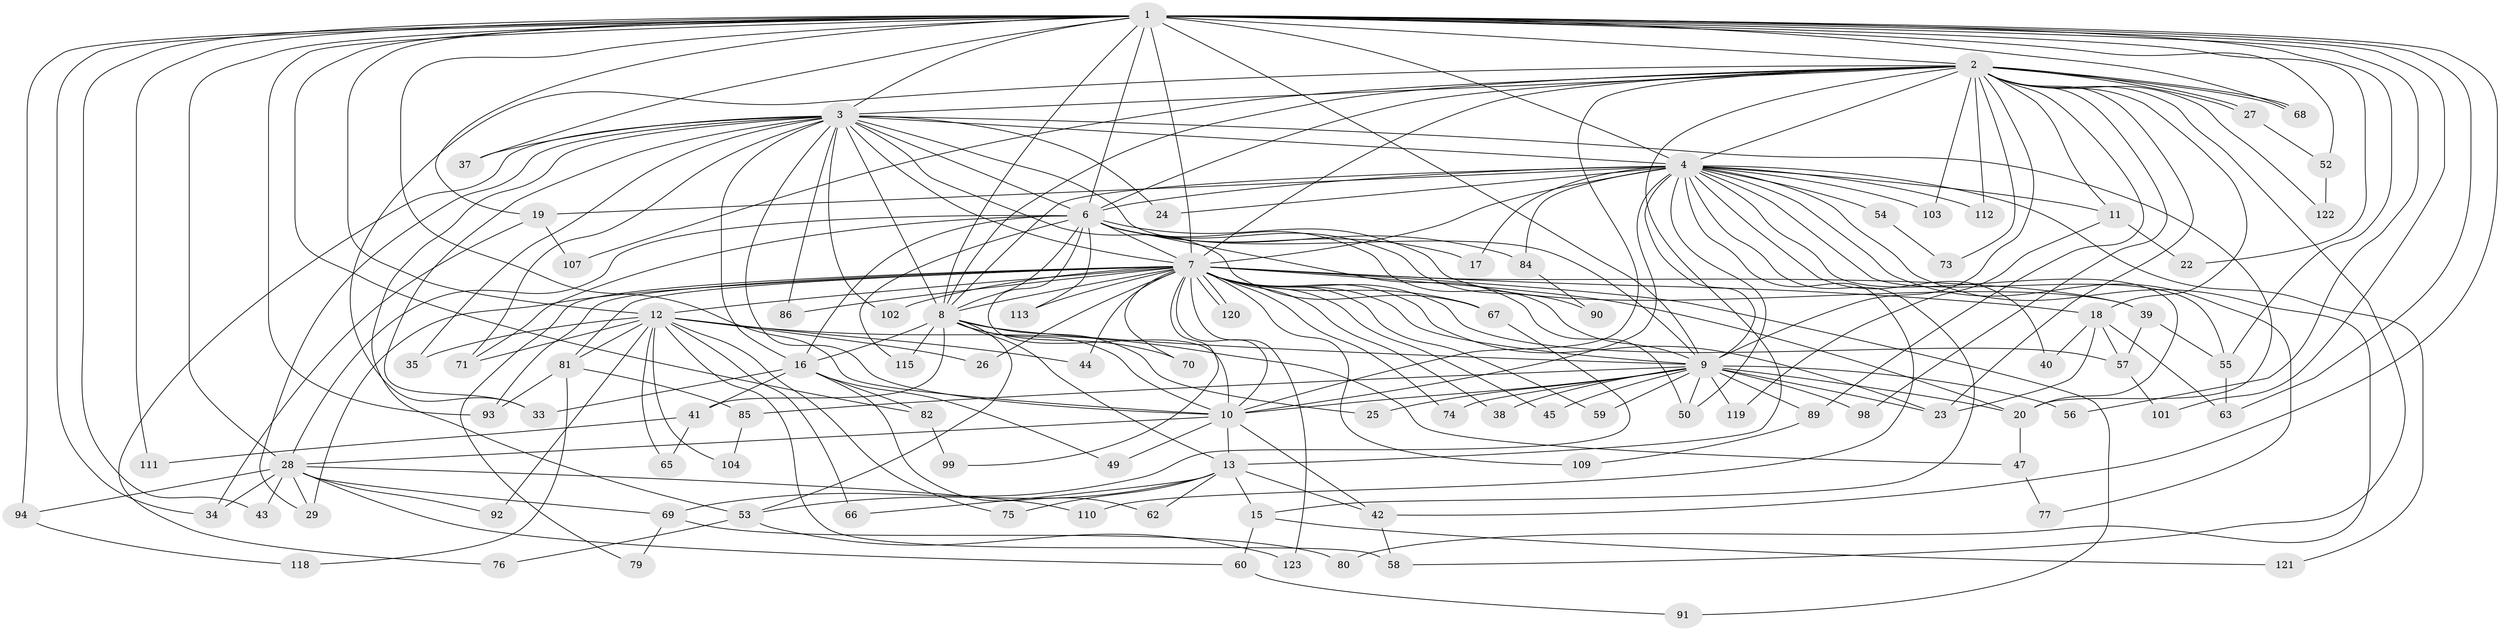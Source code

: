 // Generated by graph-tools (version 1.1) at 2025/23/03/03/25 07:23:44]
// undirected, 96 vertices, 229 edges
graph export_dot {
graph [start="1"]
  node [color=gray90,style=filled];
  1 [super="+5"];
  2 [super="+31"];
  3 [super="+78"];
  4 [super="+46"];
  6 [super="+116"];
  7 [super="+83"];
  8 [super="+21"];
  9 [super="+51"];
  10;
  11;
  12 [super="+36"];
  13 [super="+14"];
  15;
  16 [super="+32"];
  17;
  18 [super="+64"];
  19;
  20;
  22;
  23 [super="+30"];
  24;
  25;
  26;
  27;
  28 [super="+96"];
  29;
  33;
  34 [super="+72"];
  35;
  37;
  38;
  39;
  40;
  41 [super="+48"];
  42 [super="+108"];
  43;
  44;
  45;
  47;
  49;
  50;
  52 [super="+105"];
  53 [super="+61"];
  54;
  55 [super="+95"];
  56;
  57 [super="+87"];
  58 [super="+117"];
  59;
  60;
  62;
  63 [super="+106"];
  65;
  66;
  67;
  68 [super="+88"];
  69;
  70;
  71 [super="+97"];
  73;
  74;
  75;
  76;
  77;
  79;
  80;
  81 [super="+100"];
  82;
  84;
  85;
  86;
  89;
  90;
  91;
  92;
  93;
  94;
  98;
  99;
  101;
  102;
  103;
  104;
  107;
  109;
  110;
  111;
  112;
  113 [super="+114"];
  115;
  118;
  119;
  120;
  121;
  122;
  123;
  1 -- 2 [weight=2];
  1 -- 3 [weight=2];
  1 -- 4 [weight=2];
  1 -- 6 [weight=2];
  1 -- 7 [weight=2];
  1 -- 8 [weight=2];
  1 -- 9 [weight=2];
  1 -- 10 [weight=2];
  1 -- 19;
  1 -- 22;
  1 -- 43;
  1 -- 55;
  1 -- 56;
  1 -- 82;
  1 -- 94;
  1 -- 111;
  1 -- 12 [weight=2];
  1 -- 28;
  1 -- 93;
  1 -- 37;
  1 -- 101;
  1 -- 52 [weight=2];
  1 -- 63;
  1 -- 42;
  1 -- 34;
  1 -- 68;
  2 -- 3;
  2 -- 4;
  2 -- 6;
  2 -- 7 [weight=2];
  2 -- 8;
  2 -- 9;
  2 -- 10;
  2 -- 11;
  2 -- 13;
  2 -- 18;
  2 -- 23;
  2 -- 27;
  2 -- 27;
  2 -- 33;
  2 -- 58;
  2 -- 68;
  2 -- 68;
  2 -- 73;
  2 -- 89;
  2 -- 98;
  2 -- 103;
  2 -- 107;
  2 -- 112;
  2 -- 122;
  3 -- 4;
  3 -- 6;
  3 -- 7;
  3 -- 8;
  3 -- 9;
  3 -- 10;
  3 -- 16;
  3 -- 20;
  3 -- 24;
  3 -- 29;
  3 -- 35;
  3 -- 37;
  3 -- 53;
  3 -- 67;
  3 -- 76;
  3 -- 86;
  3 -- 102;
  3 -- 33;
  3 -- 71;
  4 -- 6;
  4 -- 7;
  4 -- 8;
  4 -- 9;
  4 -- 10;
  4 -- 11;
  4 -- 15;
  4 -- 17;
  4 -- 19;
  4 -- 24;
  4 -- 40;
  4 -- 50;
  4 -- 54 [weight=2];
  4 -- 55;
  4 -- 77;
  4 -- 80;
  4 -- 84;
  4 -- 103;
  4 -- 110;
  4 -- 112;
  4 -- 121;
  4 -- 20;
  6 -- 7;
  6 -- 8;
  6 -- 9;
  6 -- 10;
  6 -- 16;
  6 -- 17;
  6 -- 39;
  6 -- 71;
  6 -- 84;
  6 -- 90;
  6 -- 113;
  6 -- 115;
  6 -- 50;
  6 -- 28;
  7 -- 8;
  7 -- 9;
  7 -- 10;
  7 -- 12;
  7 -- 18;
  7 -- 20;
  7 -- 26;
  7 -- 38;
  7 -- 39;
  7 -- 44;
  7 -- 45;
  7 -- 57;
  7 -- 59;
  7 -- 67;
  7 -- 70;
  7 -- 74;
  7 -- 79;
  7 -- 81;
  7 -- 86;
  7 -- 91;
  7 -- 93;
  7 -- 99;
  7 -- 102;
  7 -- 113 [weight=2];
  7 -- 120;
  7 -- 120;
  7 -- 123;
  7 -- 23;
  7 -- 109;
  7 -- 29;
  8 -- 9;
  8 -- 10;
  8 -- 13;
  8 -- 25;
  8 -- 41 [weight=2];
  8 -- 53;
  8 -- 115;
  8 -- 70;
  8 -- 16;
  9 -- 10;
  9 -- 23;
  9 -- 25;
  9 -- 38;
  9 -- 45;
  9 -- 50;
  9 -- 56;
  9 -- 59;
  9 -- 74;
  9 -- 85;
  9 -- 89;
  9 -- 98;
  9 -- 119;
  9 -- 20;
  10 -- 28;
  10 -- 42;
  10 -- 49;
  10 -- 13;
  11 -- 22;
  11 -- 119;
  12 -- 26;
  12 -- 35;
  12 -- 44;
  12 -- 47;
  12 -- 58;
  12 -- 66;
  12 -- 71;
  12 -- 75;
  12 -- 81;
  12 -- 104;
  12 -- 65;
  12 -- 92;
  13 -- 42;
  13 -- 62;
  13 -- 66;
  13 -- 75;
  13 -- 53;
  13 -- 15;
  15 -- 60;
  15 -- 121;
  16 -- 62;
  16 -- 33;
  16 -- 82;
  16 -- 49;
  16 -- 41;
  18 -- 40;
  18 -- 57;
  18 -- 63;
  18 -- 23;
  19 -- 34;
  19 -- 107;
  20 -- 47;
  27 -- 52;
  28 -- 29;
  28 -- 34;
  28 -- 43;
  28 -- 60;
  28 -- 69;
  28 -- 92;
  28 -- 94;
  28 -- 110;
  39 -- 57;
  39 -- 55;
  41 -- 65;
  41 -- 111;
  42 -- 58;
  47 -- 77;
  52 -- 122;
  53 -- 123;
  53 -- 76;
  54 -- 73;
  55 -- 63;
  57 -- 101;
  60 -- 91;
  67 -- 69;
  69 -- 79;
  69 -- 80;
  81 -- 85;
  81 -- 118;
  81 -- 93;
  82 -- 99;
  84 -- 90;
  85 -- 104;
  89 -- 109;
  94 -- 118;
}
